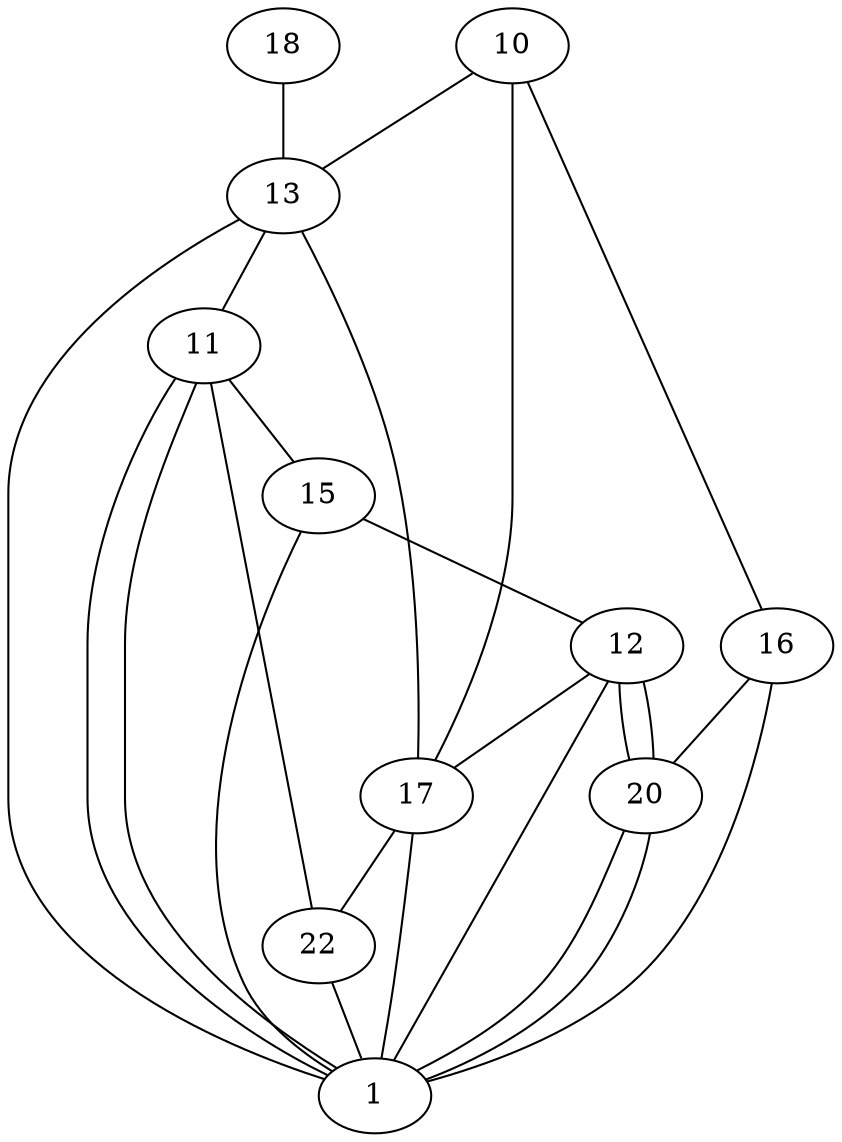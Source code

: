 graph A{
10--13--1;
13--11--1;
16--20--12--1;
11--15--1;
18--13--17--1;
15--12--20--1;
12--17--22--1;
17--10--16--1;
20--1;
22--11--1;
}
